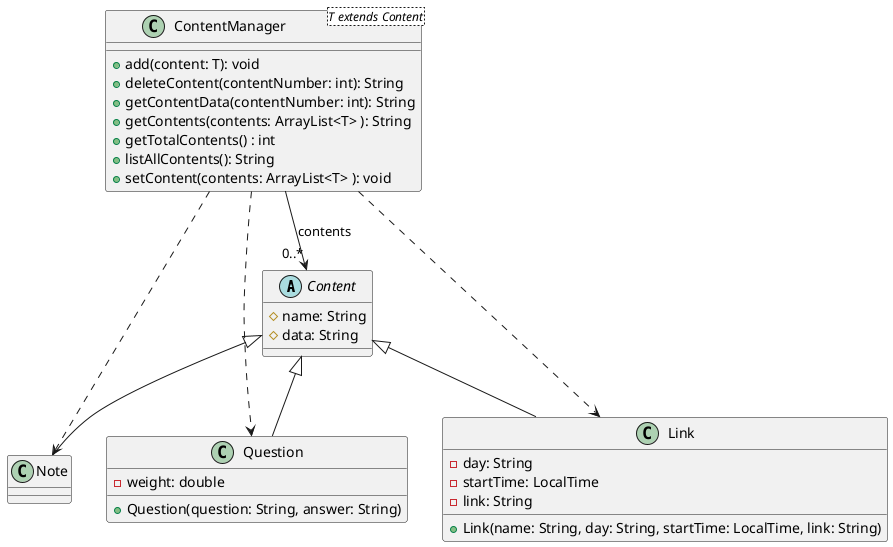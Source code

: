 @startuml

Content <|-- Note
Content <|-- Link
Content <|-- Question

ContentManager  --> "0..*" Content : contents
ContentManager ..>  Note
ContentManager ..>  Link
ContentManager ..> Question


!startsub CONTENTMANAGER
class ContentManager <T extends Content> {
  + add(content: T): void
  + deleteContent(contentNumber: int): String
  + getContentData(contentNumber: int): String
  + getContents(contents: ArrayList<T> ): String
  + getTotalContents() : int
  + listAllContents(): String
  + setContent(contents: ArrayList<T> ): void
}
!endsub
abstract class Content {
  # name: String
  # data: String
}

class Link {
  - day: String
  - startTime: LocalTime
  - link: String
  + Link(name: String, day: String, startTime: LocalTime, link: String)
}

class Note

class Question {
   - weight: double
   + Question(question: String, answer: String)
}
@enduml